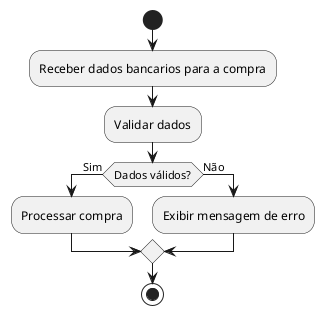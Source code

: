 @startuml
start

:Receber dados bancarios para a compra;
:Validar dados;
if (Dados válidos?) then (Sim)
  :Processar compra;
else (Não)
  :Exibir mensagem de erro;
endif

stop
@enduml